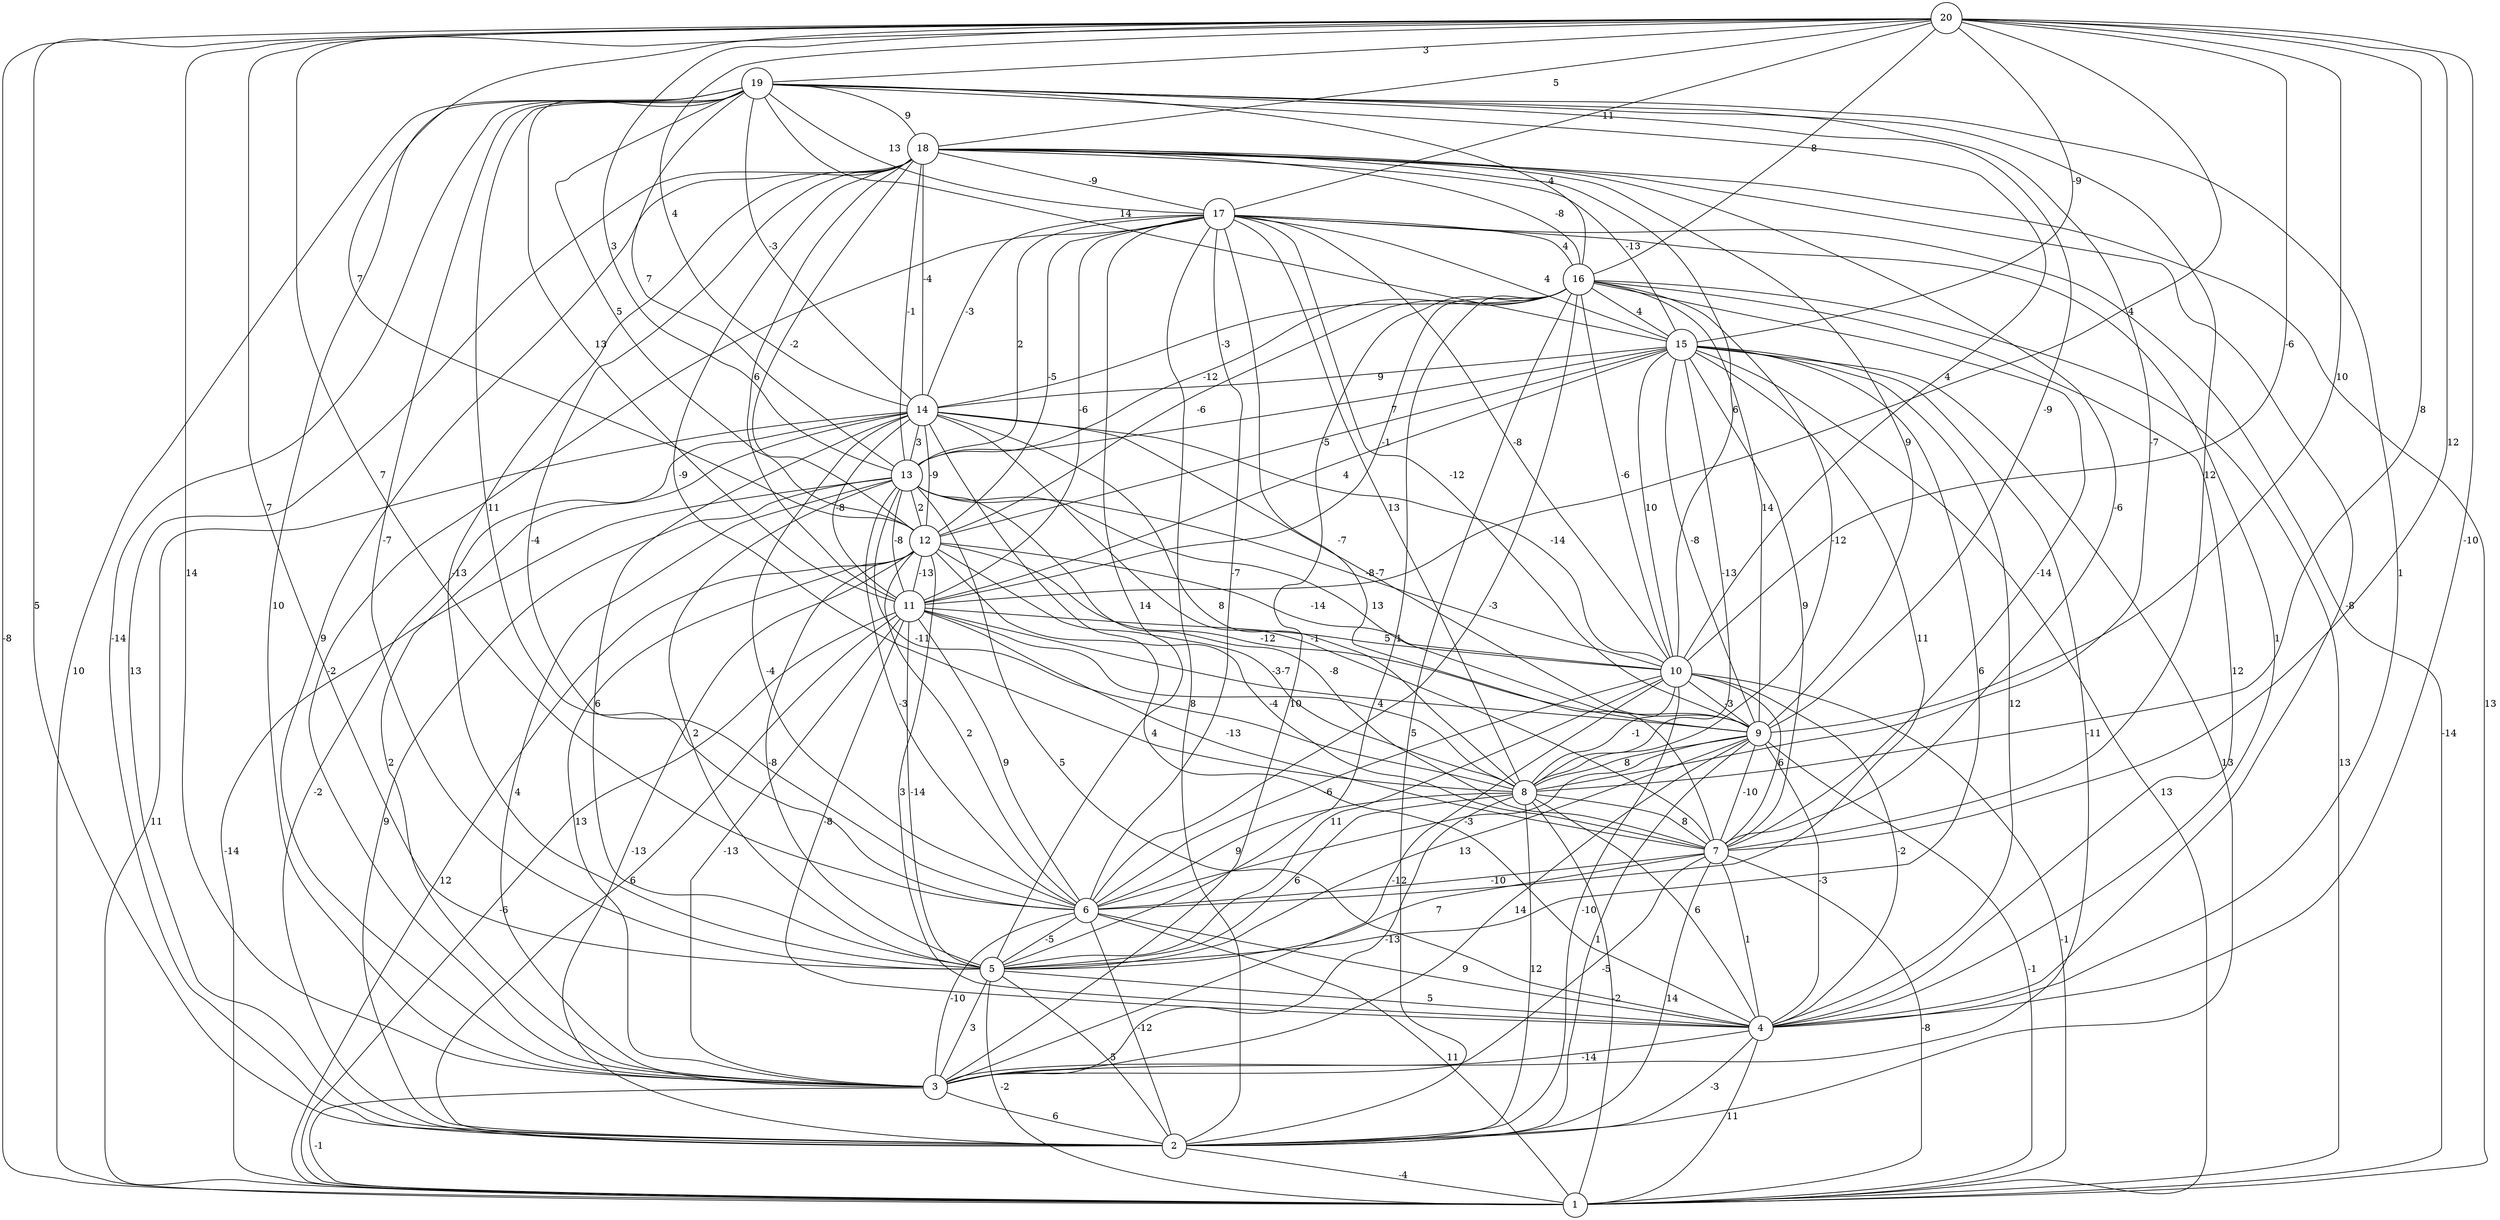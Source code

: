 graph { 
	 fontname="Helvetica,Arial,sans-serif" 
	 node [shape = circle]; 
	 20 -- 1 [label = "-8"];
	 20 -- 2 [label = "5"];
	 20 -- 3 [label = "14"];
	 20 -- 4 [label = "-10"];
	 20 -- 5 [label = "7"];
	 20 -- 6 [label = "7"];
	 20 -- 7 [label = "12"];
	 20 -- 8 [label = "8"];
	 20 -- 9 [label = "10"];
	 20 -- 10 [label = "-6"];
	 20 -- 11 [label = "4"];
	 20 -- 12 [label = "7"];
	 20 -- 13 [label = "3"];
	 20 -- 14 [label = "4"];
	 20 -- 15 [label = "-9"];
	 20 -- 16 [label = "8"];
	 20 -- 17 [label = "-11"];
	 20 -- 18 [label = "5"];
	 20 -- 19 [label = "3"];
	 19 -- 1 [label = "10"];
	 19 -- 2 [label = "-14"];
	 19 -- 3 [label = "10"];
	 19 -- 4 [label = "1"];
	 19 -- 5 [label = "-7"];
	 19 -- 6 [label = "11"];
	 19 -- 7 [label = "12"];
	 19 -- 8 [label = "-7"];
	 19 -- 9 [label = "-9"];
	 19 -- 10 [label = "4"];
	 19 -- 11 [label = "13"];
	 19 -- 12 [label = "5"];
	 19 -- 13 [label = "7"];
	 19 -- 14 [label = "-3"];
	 19 -- 15 [label = "14"];
	 19 -- 16 [label = "4"];
	 19 -- 17 [label = "13"];
	 19 -- 18 [label = "9"];
	 18 -- 1 [label = "13"];
	 18 -- 2 [label = "13"];
	 18 -- 3 [label = "9"];
	 18 -- 4 [label = "-8"];
	 18 -- 5 [label = "-13"];
	 18 -- 6 [label = "-4"];
	 18 -- 7 [label = "-6"];
	 18 -- 8 [label = "-9"];
	 18 -- 9 [label = "9"];
	 18 -- 10 [label = "6"];
	 18 -- 11 [label = "6"];
	 18 -- 12 [label = "-2"];
	 18 -- 13 [label = "-1"];
	 18 -- 14 [label = "-4"];
	 18 -- 15 [label = "-13"];
	 18 -- 16 [label = "-8"];
	 18 -- 17 [label = "-9"];
	 17 -- 1 [label = "-14"];
	 17 -- 2 [label = "8"];
	 17 -- 3 [label = "-2"];
	 17 -- 4 [label = "1"];
	 17 -- 5 [label = "14"];
	 17 -- 6 [label = "-7"];
	 17 -- 7 [label = "-7"];
	 17 -- 8 [label = "13"];
	 17 -- 9 [label = "-12"];
	 17 -- 10 [label = "-8"];
	 17 -- 11 [label = "-6"];
	 17 -- 12 [label = "-5"];
	 17 -- 13 [label = "2"];
	 17 -- 14 [label = "-3"];
	 17 -- 15 [label = "4"];
	 17 -- 16 [label = "4"];
	 16 -- 1 [label = "13"];
	 16 -- 2 [label = "5"];
	 16 -- 3 [label = "10"];
	 16 -- 4 [label = "12"];
	 16 -- 5 [label = "1"];
	 16 -- 6 [label = "-3"];
	 16 -- 7 [label = "-14"];
	 16 -- 8 [label = "-12"];
	 16 -- 9 [label = "14"];
	 16 -- 10 [label = "-6"];
	 16 -- 11 [label = "-1"];
	 16 -- 12 [label = "-6"];
	 16 -- 13 [label = "-12"];
	 16 -- 14 [label = "-3"];
	 16 -- 15 [label = "4"];
	 15 -- 1 [label = "13"];
	 15 -- 2 [label = "13"];
	 15 -- 3 [label = "-11"];
	 15 -- 4 [label = "12"];
	 15 -- 5 [label = "6"];
	 15 -- 6 [label = "11"];
	 15 -- 7 [label = "9"];
	 15 -- 8 [label = "-13"];
	 15 -- 9 [label = "-8"];
	 15 -- 10 [label = "10"];
	 15 -- 11 [label = "4"];
	 15 -- 12 [label = "-5"];
	 15 -- 13 [label = "7"];
	 15 -- 14 [label = "9"];
	 14 -- 1 [label = "11"];
	 14 -- 2 [label = "-2"];
	 14 -- 3 [label = "2"];
	 14 -- 4 [label = "4"];
	 14 -- 5 [label = "6"];
	 14 -- 6 [label = "-4"];
	 14 -- 7 [label = "-1"];
	 14 -- 8 [label = "8"];
	 14 -- 9 [label = "-7"];
	 14 -- 10 [label = "-14"];
	 14 -- 11 [label = "-8"];
	 14 -- 12 [label = "-9"];
	 14 -- 13 [label = "3"];
	 13 -- 1 [label = "-14"];
	 13 -- 2 [label = "9"];
	 13 -- 3 [label = "4"];
	 13 -- 4 [label = "5"];
	 13 -- 5 [label = "2"];
	 13 -- 6 [label = "-3"];
	 13 -- 7 [label = "-8"];
	 13 -- 8 [label = "-11"];
	 13 -- 9 [label = "13"];
	 13 -- 10 [label = "-8"];
	 13 -- 11 [label = "-8"];
	 13 -- 12 [label = "2"];
	 12 -- 1 [label = "12"];
	 12 -- 2 [label = "-13"];
	 12 -- 3 [label = "13"];
	 12 -- 4 [label = "3"];
	 12 -- 5 [label = "-8"];
	 12 -- 6 [label = "2"];
	 12 -- 7 [label = "-4"];
	 12 -- 8 [label = "-7"];
	 12 -- 9 [label = "-12"];
	 12 -- 10 [label = "-14"];
	 12 -- 11 [label = "-13"];
	 11 -- 1 [label = "-6"];
	 11 -- 2 [label = "6"];
	 11 -- 3 [label = "-13"];
	 11 -- 4 [label = "-8"];
	 11 -- 5 [label = "-14"];
	 11 -- 6 [label = "9"];
	 11 -- 7 [label = "-13"];
	 11 -- 8 [label = "4"];
	 11 -- 9 [label = "-3"];
	 11 -- 10 [label = "5"];
	 10 -- 1 [label = "-1"];
	 10 -- 2 [label = "-10"];
	 10 -- 3 [label = "-12"];
	 10 -- 4 [label = "-2"];
	 10 -- 5 [label = "11"];
	 10 -- 6 [label = "-6"];
	 10 -- 7 [label = "6"];
	 10 -- 8 [label = "-1"];
	 10 -- 9 [label = "-3"];
	 9 -- 1 [label = "-1"];
	 9 -- 2 [label = "1"];
	 9 -- 3 [label = "14"];
	 9 -- 4 [label = "-3"];
	 9 -- 5 [label = "13"];
	 9 -- 6 [label = "-3"];
	 9 -- 7 [label = "-10"];
	 9 -- 8 [label = "8"];
	 8 -- 1 [label = "-2"];
	 8 -- 2 [label = "12"];
	 8 -- 3 [label = "-13"];
	 8 -- 4 [label = "6"];
	 8 -- 5 [label = "6"];
	 8 -- 6 [label = "9"];
	 8 -- 7 [label = "8"];
	 7 -- 1 [label = "-8"];
	 7 -- 2 [label = "14"];
	 7 -- 3 [label = "-5"];
	 7 -- 4 [label = "1"];
	 7 -- 5 [label = "7"];
	 7 -- 6 [label = "-10"];
	 6 -- 1 [label = "11"];
	 6 -- 2 [label = "-12"];
	 6 -- 3 [label = "-10"];
	 6 -- 4 [label = "9"];
	 6 -- 5 [label = "-5"];
	 5 -- 1 [label = "-2"];
	 5 -- 2 [label = "5"];
	 5 -- 3 [label = "3"];
	 5 -- 4 [label = "5"];
	 4 -- 1 [label = "11"];
	 4 -- 2 [label = "-3"];
	 4 -- 3 [label = "-14"];
	 3 -- 1 [label = "-1"];
	 3 -- 2 [label = "6"];
	 2 -- 1 [label = "-4"];
	 1;
	 2;
	 3;
	 4;
	 5;
	 6;
	 7;
	 8;
	 9;
	 10;
	 11;
	 12;
	 13;
	 14;
	 15;
	 16;
	 17;
	 18;
	 19;
	 20;
}
